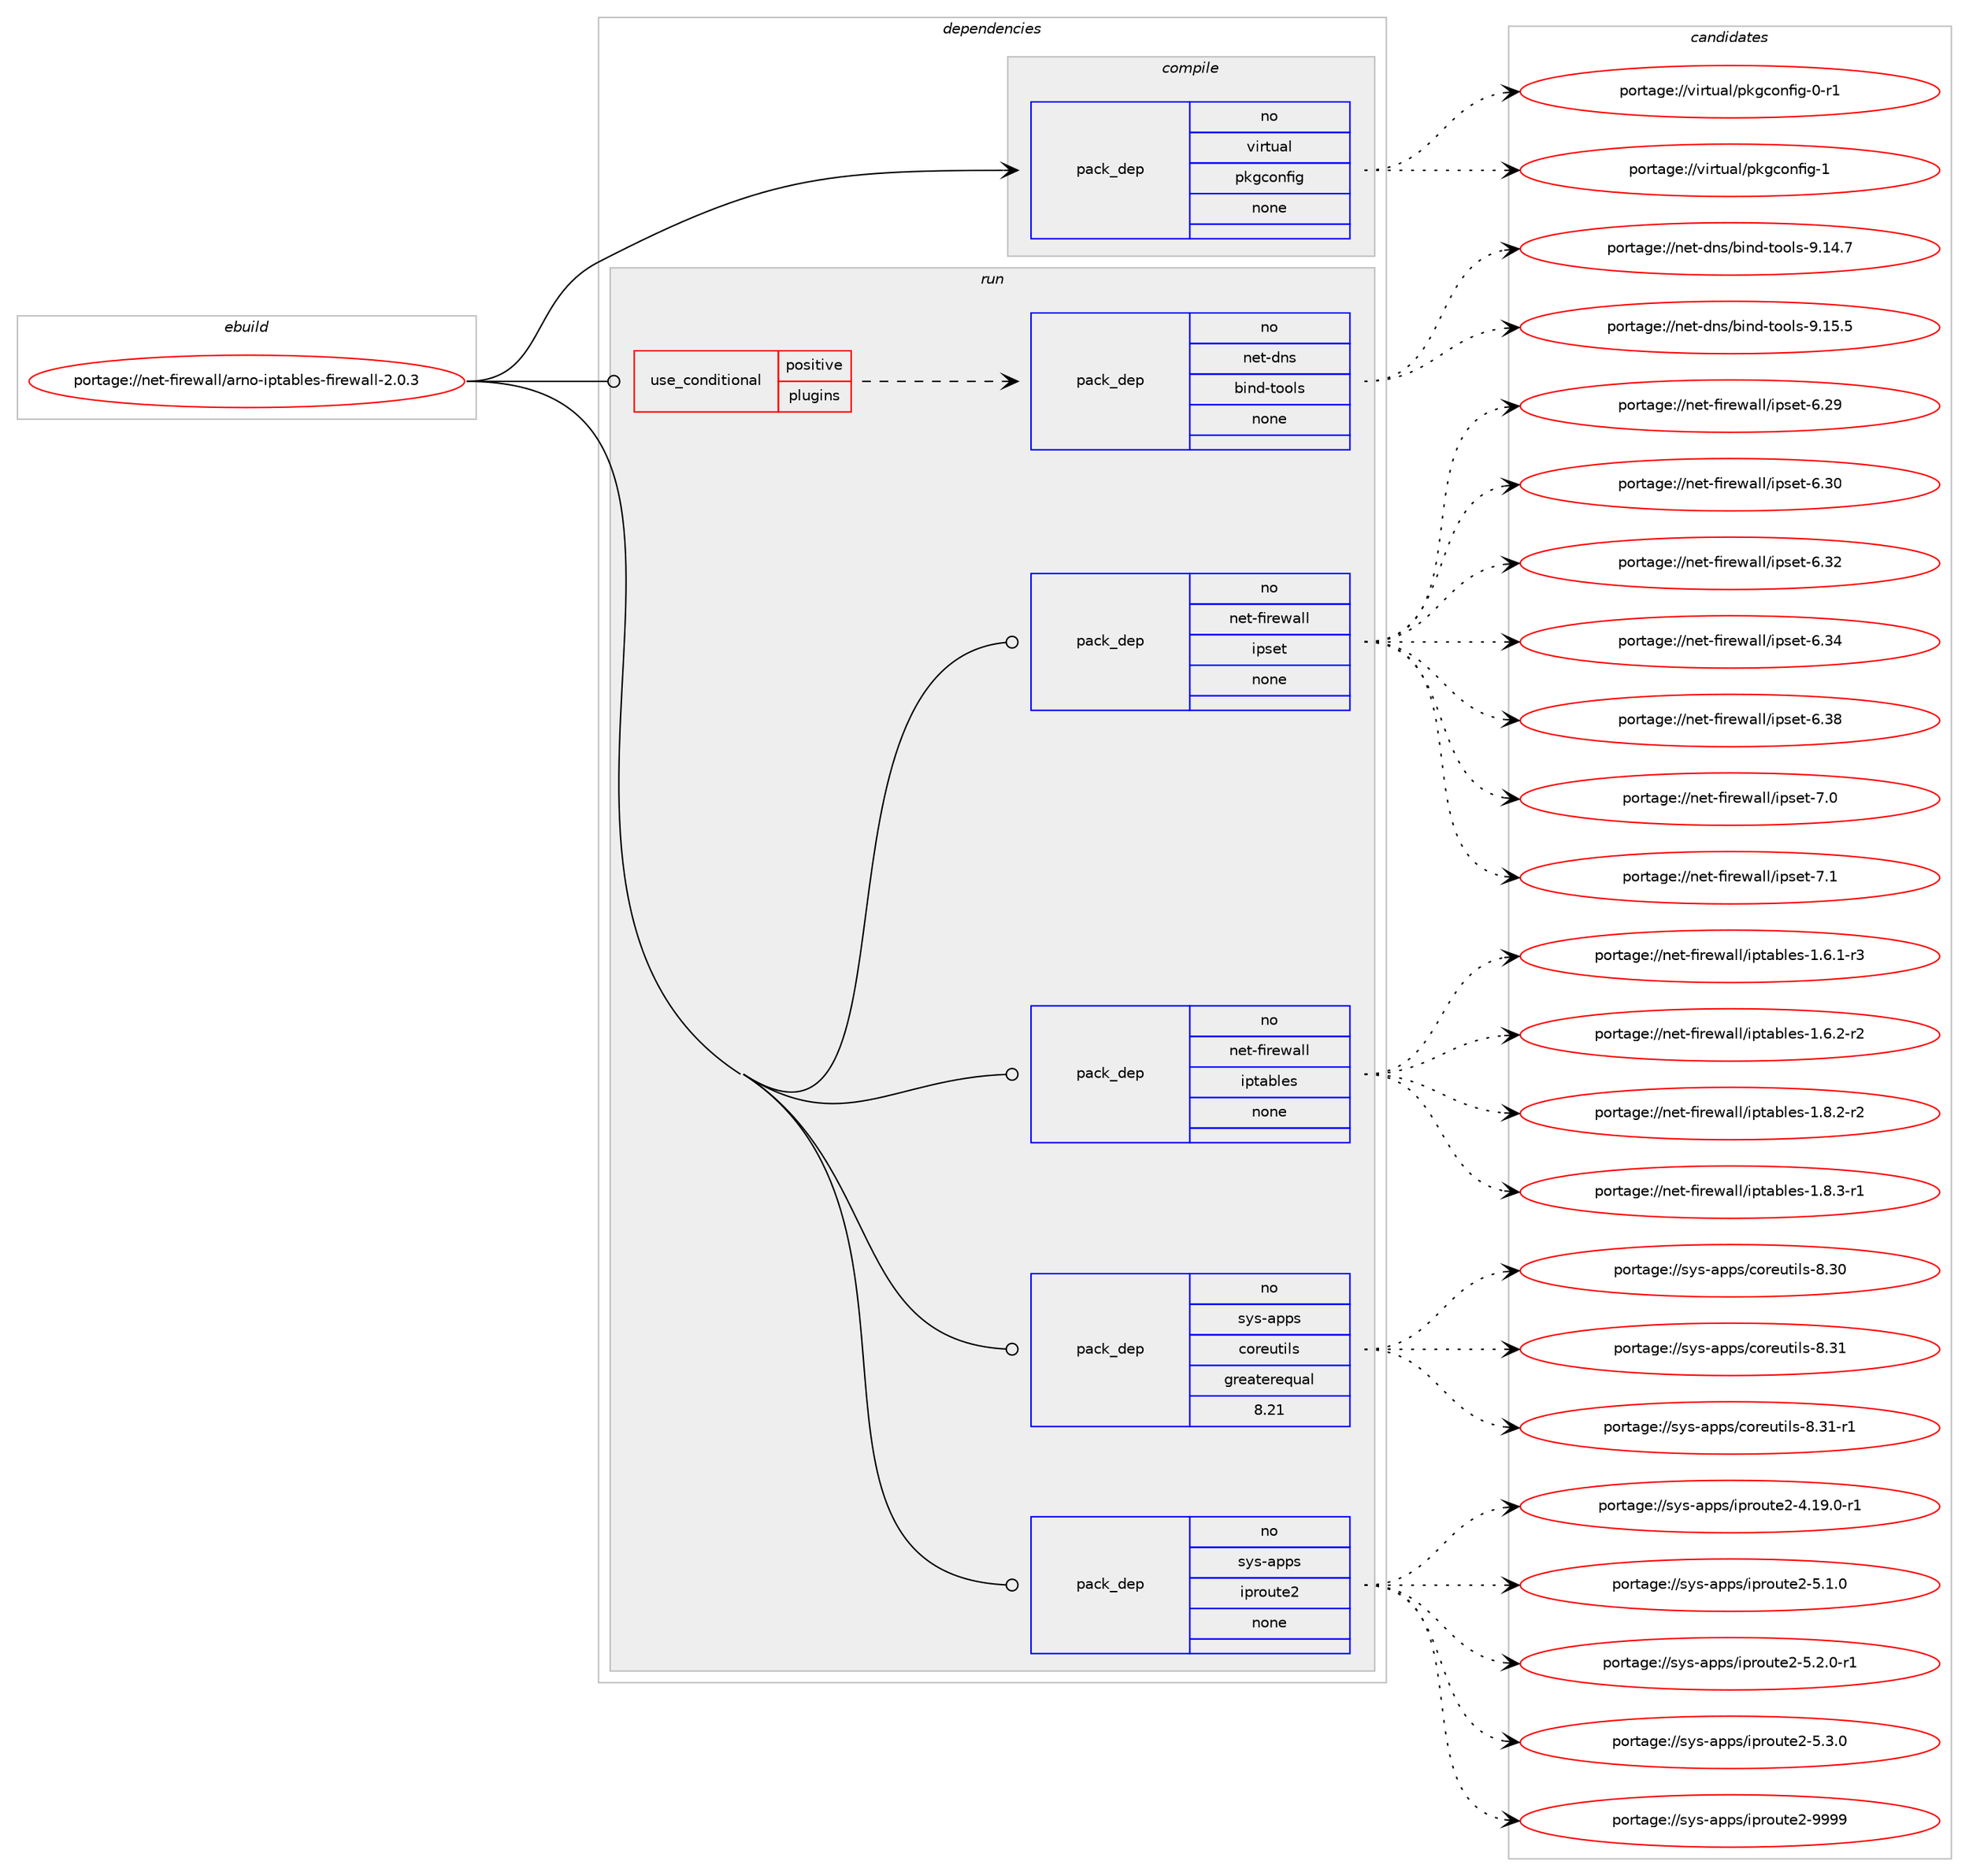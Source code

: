 digraph prolog {

# *************
# Graph options
# *************

newrank=true;
concentrate=true;
compound=true;
graph [rankdir=LR,fontname=Helvetica,fontsize=10,ranksep=1.5];#, ranksep=2.5, nodesep=0.2];
edge  [arrowhead=vee];
node  [fontname=Helvetica,fontsize=10];

# **********
# The ebuild
# **********

subgraph cluster_leftcol {
color=gray;
rank=same;
label=<<i>ebuild</i>>;
id [label="portage://net-firewall/arno-iptables-firewall-2.0.3", color=red, width=4, href="../net-firewall/arno-iptables-firewall-2.0.3.svg"];
}

# ****************
# The dependencies
# ****************

subgraph cluster_midcol {
color=gray;
label=<<i>dependencies</i>>;
subgraph cluster_compile {
fillcolor="#eeeeee";
style=filled;
label=<<i>compile</i>>;
subgraph pack257902 {
dependency351562 [label=<<TABLE BORDER="0" CELLBORDER="1" CELLSPACING="0" CELLPADDING="4" WIDTH="220"><TR><TD ROWSPAN="6" CELLPADDING="30">pack_dep</TD></TR><TR><TD WIDTH="110">no</TD></TR><TR><TD>virtual</TD></TR><TR><TD>pkgconfig</TD></TR><TR><TD>none</TD></TR><TR><TD></TD></TR></TABLE>>, shape=none, color=blue];
}
id:e -> dependency351562:w [weight=20,style="solid",arrowhead="vee"];
}
subgraph cluster_compileandrun {
fillcolor="#eeeeee";
style=filled;
label=<<i>compile and run</i>>;
}
subgraph cluster_run {
fillcolor="#eeeeee";
style=filled;
label=<<i>run</i>>;
subgraph cond87859 {
dependency351563 [label=<<TABLE BORDER="0" CELLBORDER="1" CELLSPACING="0" CELLPADDING="4"><TR><TD ROWSPAN="3" CELLPADDING="10">use_conditional</TD></TR><TR><TD>positive</TD></TR><TR><TD>plugins</TD></TR></TABLE>>, shape=none, color=red];
subgraph pack257903 {
dependency351564 [label=<<TABLE BORDER="0" CELLBORDER="1" CELLSPACING="0" CELLPADDING="4" WIDTH="220"><TR><TD ROWSPAN="6" CELLPADDING="30">pack_dep</TD></TR><TR><TD WIDTH="110">no</TD></TR><TR><TD>net-dns</TD></TR><TR><TD>bind-tools</TD></TR><TR><TD>none</TD></TR><TR><TD></TD></TR></TABLE>>, shape=none, color=blue];
}
dependency351563:e -> dependency351564:w [weight=20,style="dashed",arrowhead="vee"];
}
id:e -> dependency351563:w [weight=20,style="solid",arrowhead="odot"];
subgraph pack257904 {
dependency351565 [label=<<TABLE BORDER="0" CELLBORDER="1" CELLSPACING="0" CELLPADDING="4" WIDTH="220"><TR><TD ROWSPAN="6" CELLPADDING="30">pack_dep</TD></TR><TR><TD WIDTH="110">no</TD></TR><TR><TD>net-firewall</TD></TR><TR><TD>ipset</TD></TR><TR><TD>none</TD></TR><TR><TD></TD></TR></TABLE>>, shape=none, color=blue];
}
id:e -> dependency351565:w [weight=20,style="solid",arrowhead="odot"];
subgraph pack257905 {
dependency351566 [label=<<TABLE BORDER="0" CELLBORDER="1" CELLSPACING="0" CELLPADDING="4" WIDTH="220"><TR><TD ROWSPAN="6" CELLPADDING="30">pack_dep</TD></TR><TR><TD WIDTH="110">no</TD></TR><TR><TD>net-firewall</TD></TR><TR><TD>iptables</TD></TR><TR><TD>none</TD></TR><TR><TD></TD></TR></TABLE>>, shape=none, color=blue];
}
id:e -> dependency351566:w [weight=20,style="solid",arrowhead="odot"];
subgraph pack257906 {
dependency351567 [label=<<TABLE BORDER="0" CELLBORDER="1" CELLSPACING="0" CELLPADDING="4" WIDTH="220"><TR><TD ROWSPAN="6" CELLPADDING="30">pack_dep</TD></TR><TR><TD WIDTH="110">no</TD></TR><TR><TD>sys-apps</TD></TR><TR><TD>coreutils</TD></TR><TR><TD>greaterequal</TD></TR><TR><TD>8.21</TD></TR></TABLE>>, shape=none, color=blue];
}
id:e -> dependency351567:w [weight=20,style="solid",arrowhead="odot"];
subgraph pack257907 {
dependency351568 [label=<<TABLE BORDER="0" CELLBORDER="1" CELLSPACING="0" CELLPADDING="4" WIDTH="220"><TR><TD ROWSPAN="6" CELLPADDING="30">pack_dep</TD></TR><TR><TD WIDTH="110">no</TD></TR><TR><TD>sys-apps</TD></TR><TR><TD>iproute2</TD></TR><TR><TD>none</TD></TR><TR><TD></TD></TR></TABLE>>, shape=none, color=blue];
}
id:e -> dependency351568:w [weight=20,style="solid",arrowhead="odot"];
}
}

# **************
# The candidates
# **************

subgraph cluster_choices {
rank=same;
color=gray;
label=<<i>candidates</i>>;

subgraph choice257902 {
color=black;
nodesep=1;
choiceportage11810511411611797108471121071039911111010210510345484511449 [label="portage://virtual/pkgconfig-0-r1", color=red, width=4,href="../virtual/pkgconfig-0-r1.svg"];
choiceportage1181051141161179710847112107103991111101021051034549 [label="portage://virtual/pkgconfig-1", color=red, width=4,href="../virtual/pkgconfig-1.svg"];
dependency351562:e -> choiceportage11810511411611797108471121071039911111010210510345484511449:w [style=dotted,weight="100"];
dependency351562:e -> choiceportage1181051141161179710847112107103991111101021051034549:w [style=dotted,weight="100"];
}
subgraph choice257903 {
color=black;
nodesep=1;
choiceportage1101011164510011011547981051101004511611111110811545574649524655 [label="portage://net-dns/bind-tools-9.14.7", color=red, width=4,href="../net-dns/bind-tools-9.14.7.svg"];
choiceportage1101011164510011011547981051101004511611111110811545574649534653 [label="portage://net-dns/bind-tools-9.15.5", color=red, width=4,href="../net-dns/bind-tools-9.15.5.svg"];
dependency351564:e -> choiceportage1101011164510011011547981051101004511611111110811545574649524655:w [style=dotted,weight="100"];
dependency351564:e -> choiceportage1101011164510011011547981051101004511611111110811545574649534653:w [style=dotted,weight="100"];
}
subgraph choice257904 {
color=black;
nodesep=1;
choiceportage1101011164510210511410111997108108471051121151011164554465057 [label="portage://net-firewall/ipset-6.29", color=red, width=4,href="../net-firewall/ipset-6.29.svg"];
choiceportage1101011164510210511410111997108108471051121151011164554465148 [label="portage://net-firewall/ipset-6.30", color=red, width=4,href="../net-firewall/ipset-6.30.svg"];
choiceportage1101011164510210511410111997108108471051121151011164554465150 [label="portage://net-firewall/ipset-6.32", color=red, width=4,href="../net-firewall/ipset-6.32.svg"];
choiceportage1101011164510210511410111997108108471051121151011164554465152 [label="portage://net-firewall/ipset-6.34", color=red, width=4,href="../net-firewall/ipset-6.34.svg"];
choiceportage1101011164510210511410111997108108471051121151011164554465156 [label="portage://net-firewall/ipset-6.38", color=red, width=4,href="../net-firewall/ipset-6.38.svg"];
choiceportage11010111645102105114101119971081084710511211510111645554648 [label="portage://net-firewall/ipset-7.0", color=red, width=4,href="../net-firewall/ipset-7.0.svg"];
choiceportage11010111645102105114101119971081084710511211510111645554649 [label="portage://net-firewall/ipset-7.1", color=red, width=4,href="../net-firewall/ipset-7.1.svg"];
dependency351565:e -> choiceportage1101011164510210511410111997108108471051121151011164554465057:w [style=dotted,weight="100"];
dependency351565:e -> choiceportage1101011164510210511410111997108108471051121151011164554465148:w [style=dotted,weight="100"];
dependency351565:e -> choiceportage1101011164510210511410111997108108471051121151011164554465150:w [style=dotted,weight="100"];
dependency351565:e -> choiceportage1101011164510210511410111997108108471051121151011164554465152:w [style=dotted,weight="100"];
dependency351565:e -> choiceportage1101011164510210511410111997108108471051121151011164554465156:w [style=dotted,weight="100"];
dependency351565:e -> choiceportage11010111645102105114101119971081084710511211510111645554648:w [style=dotted,weight="100"];
dependency351565:e -> choiceportage11010111645102105114101119971081084710511211510111645554649:w [style=dotted,weight="100"];
}
subgraph choice257905 {
color=black;
nodesep=1;
choiceportage11010111645102105114101119971081084710511211697981081011154549465446494511451 [label="portage://net-firewall/iptables-1.6.1-r3", color=red, width=4,href="../net-firewall/iptables-1.6.1-r3.svg"];
choiceportage11010111645102105114101119971081084710511211697981081011154549465446504511450 [label="portage://net-firewall/iptables-1.6.2-r2", color=red, width=4,href="../net-firewall/iptables-1.6.2-r2.svg"];
choiceportage11010111645102105114101119971081084710511211697981081011154549465646504511450 [label="portage://net-firewall/iptables-1.8.2-r2", color=red, width=4,href="../net-firewall/iptables-1.8.2-r2.svg"];
choiceportage11010111645102105114101119971081084710511211697981081011154549465646514511449 [label="portage://net-firewall/iptables-1.8.3-r1", color=red, width=4,href="../net-firewall/iptables-1.8.3-r1.svg"];
dependency351566:e -> choiceportage11010111645102105114101119971081084710511211697981081011154549465446494511451:w [style=dotted,weight="100"];
dependency351566:e -> choiceportage11010111645102105114101119971081084710511211697981081011154549465446504511450:w [style=dotted,weight="100"];
dependency351566:e -> choiceportage11010111645102105114101119971081084710511211697981081011154549465646504511450:w [style=dotted,weight="100"];
dependency351566:e -> choiceportage11010111645102105114101119971081084710511211697981081011154549465646514511449:w [style=dotted,weight="100"];
}
subgraph choice257906 {
color=black;
nodesep=1;
choiceportage115121115459711211211547991111141011171161051081154556465148 [label="portage://sys-apps/coreutils-8.30", color=red, width=4,href="../sys-apps/coreutils-8.30.svg"];
choiceportage115121115459711211211547991111141011171161051081154556465149 [label="portage://sys-apps/coreutils-8.31", color=red, width=4,href="../sys-apps/coreutils-8.31.svg"];
choiceportage1151211154597112112115479911111410111711610510811545564651494511449 [label="portage://sys-apps/coreutils-8.31-r1", color=red, width=4,href="../sys-apps/coreutils-8.31-r1.svg"];
dependency351567:e -> choiceportage115121115459711211211547991111141011171161051081154556465148:w [style=dotted,weight="100"];
dependency351567:e -> choiceportage115121115459711211211547991111141011171161051081154556465149:w [style=dotted,weight="100"];
dependency351567:e -> choiceportage1151211154597112112115479911111410111711610510811545564651494511449:w [style=dotted,weight="100"];
}
subgraph choice257907 {
color=black;
nodesep=1;
choiceportage11512111545971121121154710511211411111711610150455246495746484511449 [label="portage://sys-apps/iproute2-4.19.0-r1", color=red, width=4,href="../sys-apps/iproute2-4.19.0-r1.svg"];
choiceportage11512111545971121121154710511211411111711610150455346494648 [label="portage://sys-apps/iproute2-5.1.0", color=red, width=4,href="../sys-apps/iproute2-5.1.0.svg"];
choiceportage115121115459711211211547105112114111117116101504553465046484511449 [label="portage://sys-apps/iproute2-5.2.0-r1", color=red, width=4,href="../sys-apps/iproute2-5.2.0-r1.svg"];
choiceportage11512111545971121121154710511211411111711610150455346514648 [label="portage://sys-apps/iproute2-5.3.0", color=red, width=4,href="../sys-apps/iproute2-5.3.0.svg"];
choiceportage115121115459711211211547105112114111117116101504557575757 [label="portage://sys-apps/iproute2-9999", color=red, width=4,href="../sys-apps/iproute2-9999.svg"];
dependency351568:e -> choiceportage11512111545971121121154710511211411111711610150455246495746484511449:w [style=dotted,weight="100"];
dependency351568:e -> choiceportage11512111545971121121154710511211411111711610150455346494648:w [style=dotted,weight="100"];
dependency351568:e -> choiceportage115121115459711211211547105112114111117116101504553465046484511449:w [style=dotted,weight="100"];
dependency351568:e -> choiceportage11512111545971121121154710511211411111711610150455346514648:w [style=dotted,weight="100"];
dependency351568:e -> choiceportage115121115459711211211547105112114111117116101504557575757:w [style=dotted,weight="100"];
}
}

}

